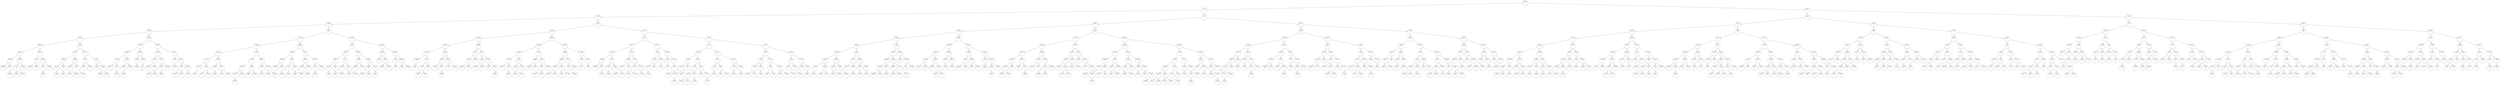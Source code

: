 digraph AVLTree {
    node477 [label="430.549\n(1)\n\n\n"];
    node478 [label="704.178\n(0)\n\n\n"];
    node479 [label="849.184\n(0)\n\n\n"];
    node480 [label="919.464\n(-1)\n\n\n"];
    node481 [label="963.058\n(0)\n\n\n"];
    node482 [label="984.451\n(0)\n\n\n"];
    node483 [label="988.152\n(0)\n\n\n"];
    node484 [label="994.202\n(0)\n\n\n"];
    node485 [label="998.455\n(-1)\n\n\n"];
    node486 [label="999.281\n(0)\n\n\n"];
    node485 -> node486;
    node487 [label="997.519\n(-1)\n\n\n"];
    node488 [label="996.615\n(0)\n\n\n"];
    node487 -> node488;
    node485 -> node487;
    node484 -> node485;
    node489 [label="988.964\n(1)\n\n\n"];
    node490 [label="991.277\n(0)\n\n\n"];
    node491 [label="992.744\n(0)\n\n\n"];
    node490 -> node491;
    node492 [label="990.774\n(0)\n\n\n"];
    node490 -> node492;
    node489 -> node490;
    node493 [label="988.864\n(0)\n\n\n"];
    node489 -> node493;
    node484 -> node489;
    node483 -> node484;
    node494 [label="986.581\n(-1)\n\n\n"];
    node495 [label="987.311\n(0)\n\n\n"];
    node496 [label="987.638\n(0)\n\n\n"];
    node495 -> node496;
    node497 [label="986.695\n(0)\n\n\n"];
    node495 -> node497;
    node494 -> node495;
    node498 [label="985.805\n(1)\n\n\n"];
    node499 [label="986.127\n(-1)\n\n\n"];
    node500 [label="986.037\n(0)\n\n\n"];
    node499 -> node500;
    node498 -> node499;
    node501 [label="984.862\n(0)\n\n\n"];
    node498 -> node501;
    node494 -> node498;
    node483 -> node494;
    node482 -> node483;
    node502 [label="974.789\n(0)\n\n\n"];
    node503 [label="981.703\n(0)\n\n\n"];
    node504 [label="982.799\n(0)\n\n\n"];
    node505 [label="984.125\n(-1)\n\n\n"];
    node506 [label="983.694\n(0)\n\n\n"];
    node505 -> node506;
    node504 -> node505;
    node507 [label="981.882\n(1)\n\n\n"];
    node508 [label="982.432\n(0)\n\n\n"];
    node507 -> node508;
    node504 -> node507;
    node503 -> node504;
    node509 [label="980.094\n(0)\n\n\n"];
    node510 [label="980.764\n(0)\n\n\n"];
    node511 [label="980.815\n(0)\n\n\n"];
    node510 -> node511;
    node512 [label="980.609\n(0)\n\n\n"];
    node510 -> node512;
    node509 -> node510;
    node513 [label="976.352\n(1)\n\n\n"];
    node514 [label="978.184\n(0)\n\n\n"];
    node513 -> node514;
    node509 -> node513;
    node503 -> node509;
    node502 -> node503;
    node515 [label="970.134\n(-1)\n\n\n"];
    node516 [label="972.315\n(0)\n\n\n"];
    node517 [label="972.802\n(0)\n\n\n"];
    node516 -> node517;
    node518 [label="970.858\n(0)\n\n\n"];
    node516 -> node518;
    node515 -> node516;
    node519 [label="966.17\n(-1)\n\n\n"];
    node520 [label="969.436\n(0)\n\n\n"];
    node519 -> node520;
    node521 [label="964.643\n(0)\n\n\n"];
    node522 [label="966.005\n(0)\n\n\n"];
    node521 -> node522;
    node523 [label="963.474\n(0)\n\n\n"];
    node521 -> node523;
    node519 -> node521;
    node515 -> node519;
    node502 -> node515;
    node482 -> node502;
    node481 -> node482;
    node524 [label="944.603\n(0)\n\n\n"];
    node525 [label="956.262\n(1)\n\n\n"];
    node526 [label="960.943\n(0)\n\n\n"];
    node527 [label="962.28\n(-1)\n\n\n"];
    node528 [label="962.315\n(0)\n\n\n"];
    node527 -> node528;
    node529 [label="961.513\n(1)\n\n\n"];
    node530 [label="961.716\n(0)\n\n\n"];
    node529 -> node530;
    node527 -> node529;
    node526 -> node527;
    node531 [label="958.595\n(1)\n\n\n"];
    node532 [label="960.939\n(-1)\n\n\n"];
    node533 [label="960.002\n(0)\n\n\n"];
    node532 -> node533;
    node531 -> node532;
    node534 [label="956.503\n(0)\n\n\n"];
    node531 -> node534;
    node526 -> node531;
    node525 -> node526;
    node535 [label="948.436\n(0)\n\n\n"];
    node536 [label="954.64\n(1)\n\n\n"];
    node537 [label="955.166\n(0)\n\n\n"];
    node536 -> node537;
    node535 -> node536;
    node538 [label="945.039\n(1)\n\n\n"];
    node539 [label="947\n(0)\n\n\n"];
    node538 -> node539;
    node535 -> node538;
    node525 -> node535;
    node524 -> node525;
    node540 [label="934.84\n(0)\n\n\n"];
    node541 [label="939.105\n(0)\n\n\n"];
    node542 [label="942.812\n(-1)\n\n\n"];
    node543 [label="944.316\n(0)\n\n\n"];
    node542 -> node543;
    node544 [label="940.027\n(0)\n\n\n"];
    node545 [label="942.3\n(0)\n\n\n"];
    node544 -> node545;
    node546 [label="939.846\n(0)\n\n\n"];
    node544 -> node546;
    node542 -> node544;
    node541 -> node542;
    node547 [label="937.784\n(1)\n\n\n"];
    node548 [label="938.081\n(1)\n\n\n"];
    node549 [label="938.261\n(0)\n\n\n"];
    node548 -> node549;
    node547 -> node548;
    node550 [label="936.659\n(0)\n\n\n"];
    node547 -> node550;
    node541 -> node547;
    node540 -> node541;
    node551 [label="932.77\n(-1)\n\n\n"];
    node552 [label="934.032\n(-1)\n\n\n"];
    node553 [label="933.408\n(0)\n\n\n"];
    node552 -> node553;
    node551 -> node552;
    node554 [label="925.27\n(0)\n\n\n"];
    node555 [label="931.655\n(0)\n\n\n"];
    node556 [label="932.269\n(0)\n\n\n"];
    node555 -> node556;
    node557 [label="930.903\n(0)\n\n\n"];
    node555 -> node557;
    node554 -> node555;
    node558 [label="920.345\n(1)\n\n\n"];
    node559 [label="920.823\n(0)\n\n\n"];
    node558 -> node559;
    node554 -> node558;
    node551 -> node554;
    node540 -> node551;
    node524 -> node540;
    node481 -> node524;
    node480 -> node481;
    node560 [label="883.921\n(1)\n\n\n"];
    node561 [label="896.271\n(1)\n\n\n"];
    node562 [label="909.648\n(-1)\n\n\n"];
    node563 [label="912.604\n(0)\n\n\n"];
    node564 [label="917.612\n(0)\n\n\n"];
    node565 [label="917.744\n(1)\n\n\n"];
    node566 [label="918.771\n(0)\n\n\n"];
    node565 -> node566;
    node564 -> node565;
    node567 [label="913.823\n(0)\n\n\n"];
    node568 [label="914.776\n(0)\n\n\n"];
    node567 -> node568;
    node569 [label="913.534\n(0)\n\n\n"];
    node567 -> node569;
    node564 -> node567;
    node563 -> node564;
    node570 [label="910.642\n(0)\n\n\n"];
    node571 [label="912.545\n(-1)\n\n\n"];
    node572 [label="911.552\n(0)\n\n\n"];
    node571 -> node572;
    node570 -> node571;
    node573 [label="910.079\n(0)\n\n\n"];
    node574 [label="910.481\n(0)\n\n\n"];
    node573 -> node574;
    node575 [label="909.694\n(0)\n\n\n"];
    node573 -> node575;
    node570 -> node573;
    node563 -> node570;
    node562 -> node563;
    node576 [label="905.574\n(1)\n\n\n"];
    node577 [label="907.476\n(1)\n\n\n"];
    node578 [label="908.26\n(1)\n\n\n"];
    node579 [label="909.197\n(-1)\n\n\n"];
    node580 [label="908.567\n(0)\n\n\n"];
    node579 -> node580;
    node578 -> node579;
    node581 [label="907.584\n(0)\n\n\n"];
    node578 -> node581;
    node577 -> node578;
    node582 [label="906.625\n(0)\n\n\n"];
    node583 [label="906.885\n(0)\n\n\n"];
    node582 -> node583;
    node584 [label="905.969\n(0)\n\n\n"];
    node582 -> node584;
    node577 -> node582;
    node576 -> node577;
    node585 [label="899.815\n(0)\n\n\n"];
    node586 [label="904.535\n(1)\n\n\n"];
    node587 [label="904.797\n(0)\n\n\n"];
    node586 -> node587;
    node585 -> node586;
    node588 [label="897.046\n(0)\n\n\n"];
    node589 [label="899.699\n(0)\n\n\n"];
    node588 -> node589;
    node590 [label="896.557\n(0)\n\n\n"];
    node588 -> node590;
    node585 -> node588;
    node576 -> node585;
    node562 -> node576;
    node561 -> node562;
    node591 [label="888.954\n(0)\n\n\n"];
    node592 [label="892.925\n(0)\n\n\n"];
    node593 [label="894.659\n(-1)\n\n\n"];
    node594 [label="894.796\n(0)\n\n\n"];
    node593 -> node594;
    node595 [label="893.249\n(1)\n\n\n"];
    node596 [label="894.493\n(0)\n\n\n"];
    node595 -> node596;
    node593 -> node595;
    node592 -> node593;
    node597 [label="890.83\n(0)\n\n\n"];
    node598 [label="891.417\n(1)\n\n\n"];
    node599 [label="892.729\n(0)\n\n\n"];
    node598 -> node599;
    node597 -> node598;
    node600 [label="890.229\n(0)\n\n\n"];
    node601 [label="890.669\n(0)\n\n\n"];
    node600 -> node601;
    node602 [label="889.612\n(0)\n\n\n"];
    node600 -> node602;
    node597 -> node600;
    node592 -> node597;
    node591 -> node592;
    node603 [label="887.79\n(0)\n\n\n"];
    node604 [label="888.064\n(1)\n\n\n"];
    node605 [label="888.688\n(-1)\n\n\n"];
    node606 [label="888.27\n(0)\n\n\n"];
    node605 -> node606;
    node604 -> node605;
    node607 [label="887.868\n(0)\n\n\n"];
    node604 -> node607;
    node603 -> node604;
    node608 [label="885.116\n(1)\n\n\n"];
    node609 [label="887.725\n(-1)\n\n\n"];
    node610 [label="885.551\n(0)\n\n\n"];
    node609 -> node610;
    node608 -> node609;
    node611 [label="884.882\n(0)\n\n\n"];
    node608 -> node611;
    node603 -> node608;
    node591 -> node603;
    node561 -> node591;
    node560 -> node561;
    node612 [label="857.038\n(1)\n\n\n"];
    node613 [label="870.499\n(0)\n\n\n"];
    node614 [label="880.738\n(0)\n\n\n"];
    node615 [label="883.117\n(0)\n\n\n"];
    node616 [label="883.395\n(1)\n\n\n"];
    node617 [label="883.741\n(0)\n\n\n"];
    node616 -> node617;
    node615 -> node616;
    node618 [label="881.373\n(0)\n\n\n"];
    node619 [label="882.368\n(0)\n\n\n"];
    node618 -> node619;
    node620 [label="880.783\n(0)\n\n\n"];
    node618 -> node620;
    node615 -> node618;
    node614 -> node615;
    node621 [label="877.277\n(-1)\n\n\n"];
    node622 [label="878.196\n(0)\n\n\n"];
    node621 -> node622;
    node623 [label="874.737\n(0)\n\n\n"];
    node624 [label="875.364\n(0)\n\n\n"];
    node623 -> node624;
    node625 [label="871.628\n(0)\n\n\n"];
    node623 -> node625;
    node621 -> node623;
    node614 -> node621;
    node613 -> node614;
    node626 [label="865.841\n(-1)\n\n\n"];
    node627 [label="867.286\n(0)\n\n\n"];
    node628 [label="869.299\n(0)\n\n\n"];
    node627 -> node628;
    node629 [label="866.345\n(0)\n\n\n"];
    node627 -> node629;
    node626 -> node627;
    node630 [label="861.46\n(0)\n\n\n"];
    node631 [label="863.446\n(0)\n\n\n"];
    node632 [label="864.615\n(0)\n\n\n"];
    node631 -> node632;
    node633 [label="861.931\n(0)\n\n\n"];
    node631 -> node633;
    node630 -> node631;
    node634 [label="861.362\n(-1)\n\n\n"];
    node635 [label="860.752\n(0)\n\n\n"];
    node634 -> node635;
    node630 -> node634;
    node626 -> node630;
    node613 -> node626;
    node612 -> node613;
    node636 [label="853.105\n(0)\n\n\n"];
    node637 [label="854.843\n(-1)\n\n\n"];
    node638 [label="855.02\n(0)\n\n\n"];
    node637 -> node638;
    node639 [label="854.436\n(0)\n\n\n"];
    node640 [label="854.685\n(0)\n\n\n"];
    node639 -> node640;
    node641 [label="854.416\n(0)\n\n\n"];
    node639 -> node641;
    node637 -> node639;
    node636 -> node637;
    node642 [label="850.992\n(0)\n\n\n"];
    node643 [label="852.42\n(-1)\n\n\n"];
    node644 [label="852.066\n(0)\n\n\n"];
    node643 -> node644;
    node642 -> node643;
    node645 [label="850.516\n(0)\n\n\n"];
    node646 [label="850.89\n(0)\n\n\n"];
    node645 -> node646;
    node647 [label="849.964\n(0)\n\n\n"];
    node645 -> node647;
    node642 -> node645;
    node636 -> node642;
    node612 -> node636;
    node560 -> node612;
    node480 -> node560;
    node479 -> node480;
    node648 [label="789.154\n(-1)\n\n\n"];
    node649 [label="822.84\n(0)\n\n\n"];
    node650 [label="834.788\n(0)\n\n\n"];
    node651 [label="841.344\n(0)\n\n\n"];
    node652 [label="846.239\n(-1)\n\n\n"];
    node653 [label="846.961\n(1)\n\n\n"];
    node654 [label="849.002\n(0)\n\n\n"];
    node653 -> node654;
    node652 -> node653;
    node655 [label="843.111\n(1)\n\n\n"];
    node656 [label="845.296\n(0)\n\n\n"];
    node657 [label="845.301\n(0)\n\n\n"];
    node656 -> node657;
    node658 [label="845.065\n(0)\n\n\n"];
    node656 -> node658;
    node655 -> node656;
    node659 [label="842.576\n(0)\n\n\n"];
    node655 -> node659;
    node652 -> node655;
    node651 -> node652;
    node660 [label="838.745\n(1)\n\n\n"];
    node661 [label="841.001\n(-1)\n\n\n"];
    node662 [label="841.078\n(0)\n\n\n"];
    node661 -> node662;
    node663 [label="839.415\n(1)\n\n\n"];
    node664 [label="839.858\n(0)\n\n\n"];
    node663 -> node664;
    node661 -> node663;
    node660 -> node661;
    node665 [label="836.361\n(0)\n\n\n"];
    node666 [label="836.914\n(0)\n\n\n"];
    node665 -> node666;
    node667 [label="835.765\n(0)\n\n\n"];
    node665 -> node667;
    node660 -> node665;
    node651 -> node660;
    node650 -> node651;
    node668 [label="829.089\n(-1)\n\n\n"];
    node669 [label="831.107\n(1)\n\n\n"];
    node670 [label="832.981\n(0)\n\n\n"];
    node671 [label="834.058\n(0)\n\n\n"];
    node670 -> node671;
    node672 [label="832.799\n(0)\n\n\n"];
    node670 -> node672;
    node669 -> node670;
    node673 [label="829.558\n(0)\n\n\n"];
    node669 -> node673;
    node668 -> node669;
    node674 [label="825.6\n(-1)\n\n\n"];
    node675 [label="827.139\n(0)\n\n\n"];
    node676 [label="827.985\n(0)\n\n\n"];
    node675 -> node676;
    node677 [label="826.286\n(0)\n\n\n"];
    node675 -> node677;
    node674 -> node675;
    node678 [label="824.048\n(-1)\n\n\n"];
    node679 [label="825.069\n(0)\n\n\n"];
    node678 -> node679;
    node680 [label="823.062\n(1)\n\n\n"];
    node681 [label="823.895\n(0)\n\n\n"];
    node680 -> node681;
    node678 -> node680;
    node674 -> node678;
    node668 -> node674;
    node650 -> node668;
    node649 -> node650;
    node682 [label="804.901\n(0)\n\n\n"];
    node683 [label="811.849\n(0)\n\n\n"];
    node684 [label="816.289\n(0)\n\n\n"];
    node685 [label="819.433\n(-1)\n\n\n"];
    node686 [label="821.276\n(0)\n\n\n"];
    node685 -> node686;
    node687 [label="816.467\n(-1)\n\n\n"];
    node688 [label="816.355\n(0)\n\n\n"];
    node687 -> node688;
    node685 -> node687;
    node684 -> node685;
    node689 [label="813.236\n(1)\n\n\n"];
    node690 [label="814.293\n(0)\n\n\n"];
    node691 [label="815.117\n(0)\n\n\n"];
    node690 -> node691;
    node692 [label="813.47\n(0)\n\n\n"];
    node690 -> node692;
    node689 -> node690;
    node693 [label="812.057\n(0)\n\n\n"];
    node689 -> node693;
    node684 -> node689;
    node683 -> node684;
    node694 [label="808.739\n(-1)\n\n\n"];
    node695 [label="809.691\n(0)\n\n\n"];
    node696 [label="810.093\n(0)\n\n\n"];
    node695 -> node696;
    node697 [label="809.321\n(0)\n\n\n"];
    node695 -> node697;
    node694 -> node695;
    node698 [label="805.351\n(1)\n\n\n"];
    node699 [label="806.79\n(0)\n\n\n"];
    node700 [label="807.441\n(0)\n\n\n"];
    node699 -> node700;
    node701 [label="805.609\n(0)\n\n\n"];
    node699 -> node701;
    node698 -> node699;
    node702 [label="804.969\n(0)\n\n\n"];
    node698 -> node702;
    node694 -> node698;
    node683 -> node694;
    node682 -> node683;
    node703 [label="792.341\n(1)\n\n\n"];
    node704 [label="796.458\n(0)\n\n\n"];
    node705 [label="800.228\n(0)\n\n\n"];
    node706 [label="804.094\n(0)\n\n\n"];
    node707 [label="804.246\n(0)\n\n\n"];
    node706 -> node707;
    node708 [label="802.738\n(0)\n\n\n"];
    node706 -> node708;
    node705 -> node706;
    node709 [label="797.491\n(0)\n\n\n"];
    node710 [label="798.537\n(0)\n\n\n"];
    node709 -> node710;
    node711 [label="797.295\n(0)\n\n\n"];
    node709 -> node711;
    node705 -> node709;
    node704 -> node705;
    node712 [label="794.119\n(1)\n\n\n"];
    node713 [label="795.556\n(1)\n\n\n"];
    node714 [label="796.126\n(0)\n\n\n"];
    node713 -> node714;
    node712 -> node713;
    node715 [label="794.061\n(0)\n\n\n"];
    node712 -> node715;
    node704 -> node712;
    node703 -> node704;
    node716 [label="790.604\n(0)\n\n\n"];
    node717 [label="790.984\n(1)\n\n\n"];
    node718 [label="792.077\n(0)\n\n\n"];
    node717 -> node718;
    node716 -> node717;
    node719 [label="790.03\n(1)\n\n\n"];
    node720 [label="790.375\n(0)\n\n\n"];
    node719 -> node720;
    node716 -> node719;
    node703 -> node716;
    node682 -> node703;
    node649 -> node682;
    node648 -> node649;
    node721 [label="757.189\n(-1)\n\n\n"];
    node722 [label="770.131\n(0)\n\n\n"];
    node723 [label="779.273\n(0)\n\n\n"];
    node724 [label="783.734\n(0)\n\n\n"];
    node725 [label="788.08\n(-1)\n\n\n"];
    node726 [label="788.408\n(0)\n\n\n"];
    node725 -> node726;
    node727 [label="787.671\n(1)\n\n\n"];
    node728 [label="787.852\n(0)\n\n\n"];
    node727 -> node728;
    node725 -> node727;
    node724 -> node725;
    node729 [label="783.021\n(1)\n\n\n"];
    node730 [label="783.258\n(1)\n\n\n"];
    node731 [label="783.476\n(0)\n\n\n"];
    node730 -> node731;
    node729 -> node730;
    node732 [label="782.066\n(0)\n\n\n"];
    node729 -> node732;
    node724 -> node729;
    node723 -> node724;
    node733 [label="774.325\n(0)\n\n\n"];
    node734 [label="776.883\n(0)\n\n\n"];
    node735 [label="778.902\n(0)\n\n\n"];
    node736 [label="778.929\n(0)\n\n\n"];
    node735 -> node736;
    node737 [label="777.986\n(0)\n\n\n"];
    node735 -> node737;
    node734 -> node735;
    node738 [label="774.78\n(0)\n\n\n"];
    node739 [label="774.912\n(0)\n\n\n"];
    node738 -> node739;
    node740 [label="774.506\n(0)\n\n\n"];
    node738 -> node740;
    node734 -> node738;
    node733 -> node734;
    node741 [label="773.242\n(-1)\n\n\n"];
    node742 [label="774.272\n(0)\n\n\n"];
    node741 -> node742;
    node743 [label="770.705\n(-1)\n\n\n"];
    node744 [label="770.383\n(0)\n\n\n"];
    node743 -> node744;
    node741 -> node743;
    node733 -> node741;
    node723 -> node733;
    node722 -> node723;
    node745 [label="762.708\n(1)\n\n\n"];
    node746 [label="765.296\n(1)\n\n\n"];
    node747 [label="765.531\n(1)\n\n\n"];
    node748 [label="767.45\n(-1)\n\n\n"];
    node749 [label="766.675\n(0)\n\n\n"];
    node748 -> node749;
    node747 -> node748;
    node750 [label="765.421\n(0)\n\n\n"];
    node747 -> node750;
    node746 -> node747;
    node751 [label="762.944\n(1)\n\n\n"];
    node752 [label="762.953\n(0)\n\n\n"];
    node751 -> node752;
    node746 -> node751;
    node745 -> node746;
    node753 [label="760.868\n(0)\n\n\n"];
    node754 [label="761.356\n(1)\n\n\n"];
    node755 [label="761.513\n(0)\n\n\n"];
    node754 -> node755;
    node753 -> node754;
    node756 [label="759.195\n(-1)\n\n\n"];
    node757 [label="758.116\n(0)\n\n\n"];
    node756 -> node757;
    node753 -> node756;
    node745 -> node753;
    node722 -> node745;
    node721 -> node722;
    node758 [label="729.383\n(1)\n\n\n"];
    node759 [label="741.141\n(1)\n\n\n"];
    node760 [label="750.33\n(0)\n\n\n"];
    node761 [label="756.085\n(-1)\n\n\n"];
    node762 [label="756.728\n(1)\n\n\n"];
    node763 [label="757.183\n(0)\n\n\n"];
    node762 -> node763;
    node761 -> node762;
    node764 [label="754.753\n(1)\n\n\n"];
    node765 [label="756.024\n(-1)\n\n\n"];
    node766 [label="755.785\n(0)\n\n\n"];
    node765 -> node766;
    node764 -> node765;
    node767 [label="750.993\n(0)\n\n\n"];
    node764 -> node767;
    node761 -> node764;
    node760 -> node761;
    node768 [label="743.362\n(0)\n\n\n"];
    node769 [label="744.255\n(0)\n\n\n"];
    node770 [label="747.459\n(0)\n\n\n"];
    node771 [label="750.256\n(0)\n\n\n"];
    node770 -> node771;
    node772 [label="746.721\n(0)\n\n\n"];
    node770 -> node772;
    node769 -> node770;
    node773 [label="743.562\n(1)\n\n\n"];
    node774 [label="743.756\n(0)\n\n\n"];
    node773 -> node774;
    node769 -> node773;
    node768 -> node769;
    node775 [label="742.035\n(-1)\n\n\n"];
    node776 [label="743.33\n(0)\n\n\n"];
    node775 -> node776;
    node777 [label="741.715\n(-1)\n\n\n"];
    node778 [label="741.704\n(0)\n\n\n"];
    node777 -> node778;
    node775 -> node777;
    node768 -> node775;
    node760 -> node768;
    node759 -> node760;
    node779 [label="735.413\n(0)\n\n\n"];
    node780 [label="740.152\n(0)\n\n\n"];
    node781 [label="740.87\n(-1)\n\n\n"];
    node782 [label="740.374\n(0)\n\n\n"];
    node781 -> node782;
    node780 -> node781;
    node783 [label="738.74\n(0)\n\n\n"];
    node784 [label="739.717\n(0)\n\n\n"];
    node783 -> node784;
    node785 [label="735.701\n(0)\n\n\n"];
    node783 -> node785;
    node780 -> node783;
    node779 -> node780;
    node786 [label="731.381\n(0)\n\n\n"];
    node787 [label="733.117\n(-1)\n\n\n"];
    node788 [label="731.643\n(0)\n\n\n"];
    node787 -> node788;
    node786 -> node787;
    node789 [label="730.009\n(-1)\n\n\n"];
    node790 [label="729.434\n(0)\n\n\n"];
    node789 -> node790;
    node786 -> node789;
    node779 -> node786;
    node759 -> node779;
    node758 -> node759;
    node791 [label="715.459\n(0)\n\n\n"];
    node792 [label="721.485\n(0)\n\n\n"];
    node793 [label="727.327\n(0)\n\n\n"];
    node794 [label="727.971\n(0)\n\n\n"];
    node795 [label="728.679\n(0)\n\n\n"];
    node794 -> node795;
    node796 [label="727.714\n(0)\n\n\n"];
    node794 -> node796;
    node793 -> node794;
    node797 [label="722.641\n(1)\n\n\n"];
    node798 [label="725.828\n(0)\n\n\n"];
    node797 -> node798;
    node793 -> node797;
    node792 -> node793;
    node799 [label="717.969\n(0)\n\n\n"];
    node800 [label="719.598\n(0)\n\n\n"];
    node801 [label="719.61\n(0)\n\n\n"];
    node800 -> node801;
    node802 [label="719.076\n(0)\n\n\n"];
    node800 -> node802;
    node799 -> node800;
    node803 [label="716.691\n(0)\n\n\n"];
    node804 [label="716.696\n(0)\n\n\n"];
    node803 -> node804;
    node805 [label="716.248\n(0)\n\n\n"];
    node803 -> node805;
    node799 -> node803;
    node792 -> node799;
    node791 -> node792;
    node806 [label="708.728\n(0)\n\n\n"];
    node807 [label="711.585\n(0)\n\n\n"];
    node808 [label="712.105\n(1)\n\n\n"];
    node809 [label="715.285\n(0)\n\n\n"];
    node808 -> node809;
    node807 -> node808;
    node810 [label="709.632\n(1)\n\n\n"];
    node811 [label="709.783\n(0)\n\n\n"];
    node810 -> node811;
    node807 -> node810;
    node806 -> node807;
    node812 [label="707.739\n(-1)\n\n\n"];
    node813 [label="708.639\n(0)\n\n\n"];
    node812 -> node813;
    node814 [label="706.48\n(1)\n\n\n"];
    node815 [label="706.887\n(0)\n\n\n"];
    node814 -> node815;
    node812 -> node814;
    node806 -> node812;
    node791 -> node806;
    node758 -> node791;
    node721 -> node758;
    node648 -> node721;
    node479 -> node648;
    node478 -> node479;
    node816 [label="551.772\n(1)\n\n\n"];
    node817 [label="647.397\n(-1)\n\n\n"];
    node818 [label="670.423\n(0)\n\n\n"];
    node819 [label="688.412\n(0)\n\n\n"];
    node820 [label="693.808\n(0)\n\n\n"];
    node821 [label="700.585\n(0)\n\n\n"];
    node822 [label="702.719\n(0)\n\n\n"];
    node823 [label="702.766\n(1)\n\n\n"];
    node824 [label="703.658\n(0)\n\n\n"];
    node823 -> node824;
    node822 -> node823;
    node825 [label="701.549\n(0)\n\n\n"];
    node826 [label="702.437\n(0)\n\n\n"];
    node825 -> node826;
    node827 [label="700.76\n(0)\n\n\n"];
    node825 -> node827;
    node822 -> node825;
    node821 -> node822;
    node828 [label="696.392\n(0)\n\n\n"];
    node829 [label="698.149\n(0)\n\n\n"];
    node830 [label="699.744\n(0)\n\n\n"];
    node829 -> node830;
    node831 [label="697.367\n(0)\n\n\n"];
    node829 -> node831;
    node828 -> node829;
    node832 [label="694.986\n(-1)\n\n\n"];
    node833 [label="694.462\n(0)\n\n\n"];
    node832 -> node833;
    node828 -> node832;
    node821 -> node828;
    node820 -> node821;
    node834 [label="691.51\n(0)\n\n\n"];
    node835 [label="693.241\n(-1)\n\n\n"];
    node836 [label="693.517\n(0)\n\n\n"];
    node835 -> node836;
    node837 [label="692.965\n(-1)\n\n\n"];
    node838 [label="692.483\n(0)\n\n\n"];
    node837 -> node838;
    node835 -> node837;
    node834 -> node835;
    node839 [label="690.999\n(0)\n\n\n"];
    node840 [label="691.051\n(1)\n\n\n"];
    node841 [label="691.445\n(0)\n\n\n"];
    node840 -> node841;
    node839 -> node840;
    node842 [label="690.897\n(-1)\n\n\n"];
    node843 [label="690.415\n(0)\n\n\n"];
    node842 -> node843;
    node839 -> node842;
    node834 -> node839;
    node820 -> node834;
    node819 -> node820;
    node844 [label="675.633\n(1)\n\n\n"];
    node845 [label="683.476\n(0)\n\n\n"];
    node846 [label="686.966\n(0)\n\n\n"];
    node847 [label="687.292\n(0)\n\n\n"];
    node848 [label="688.328\n(0)\n\n\n"];
    node847 -> node848;
    node849 [label="687.023\n(0)\n\n\n"];
    node847 -> node849;
    node846 -> node847;
    node850 [label="685.702\n(-1)\n\n\n"];
    node851 [label="683.914\n(0)\n\n\n"];
    node850 -> node851;
    node846 -> node850;
    node845 -> node846;
    node852 [label="678.283\n(0)\n\n\n"];
    node853 [label="682.935\n(0)\n\n\n"];
    node854 [label="682.936\n(0)\n\n\n"];
    node853 -> node854;
    node855 [label="682.801\n(0)\n\n\n"];
    node853 -> node855;
    node852 -> node853;
    node856 [label="677.76\n(1)\n\n\n"];
    node857 [label="677.924\n(0)\n\n\n"];
    node856 -> node857;
    node852 -> node856;
    node845 -> node852;
    node844 -> node845;
    node858 [label="674.584\n(-1)\n\n\n"];
    node859 [label="675.442\n(0)\n\n\n"];
    node858 -> node859;
    node860 [label="672.889\n(0)\n\n\n"];
    node861 [label="672.97\n(0)\n\n\n"];
    node860 -> node861;
    node862 [label="672.395\n(0)\n\n\n"];
    node860 -> node862;
    node858 -> node860;
    node844 -> node858;
    node819 -> node844;
    node818 -> node819;
    node863 [label="656.595\n(0)\n\n\n"];
    node864 [label="662.606\n(1)\n\n\n"];
    node865 [label="667.871\n(-1)\n\n\n"];
    node866 [label="668.5\n(0)\n\n\n"];
    node867 [label="669.227\n(0)\n\n\n"];
    node866 -> node867;
    node868 [label="668.279\n(0)\n\n\n"];
    node866 -> node868;
    node865 -> node866;
    node869 [label="666.269\n(-1)\n\n\n"];
    node870 [label="666.831\n(0)\n\n\n"];
    node869 -> node870;
    node871 [label="665.269\n(0)\n\n\n"];
    node872 [label="665.66\n(0)\n\n\n"];
    node871 -> node872;
    node873 [label="663.242\n(0)\n\n\n"];
    node871 -> node873;
    node869 -> node871;
    node865 -> node869;
    node864 -> node865;
    node874 [label="660.562\n(0)\n\n\n"];
    node875 [label="661.623\n(-1)\n\n\n"];
    node876 [label="661.574\n(0)\n\n\n"];
    node875 -> node876;
    node874 -> node875;
    node877 [label="658.671\n(1)\n\n\n"];
    node878 [label="660.202\n(0)\n\n\n"];
    node877 -> node878;
    node874 -> node877;
    node864 -> node874;
    node863 -> node864;
    node879 [label="652.187\n(-1)\n\n\n"];
    node880 [label="653.895\n(0)\n\n\n"];
    node881 [label="655.326\n(0)\n\n\n"];
    node882 [label="656.015\n(0)\n\n\n"];
    node881 -> node882;
    node883 [label="654.405\n(0)\n\n\n"];
    node881 -> node883;
    node880 -> node881;
    node884 [label="653.39\n(0)\n\n\n"];
    node885 [label="653.61\n(0)\n\n\n"];
    node884 -> node885;
    node886 [label="652.957\n(0)\n\n\n"];
    node884 -> node886;
    node880 -> node884;
    node879 -> node880;
    node887 [label="651.092\n(-1)\n\n\n"];
    node888 [label="651.103\n(1)\n\n\n"];
    node889 [label="651.865\n(0)\n\n\n"];
    node888 -> node889;
    node887 -> node888;
    node890 [label="649.523\n(1)\n\n\n"];
    node891 [label="649.858\n(-1)\n\n\n"];
    node892 [label="649.607\n(0)\n\n\n"];
    node891 -> node892;
    node890 -> node891;
    node893 [label="648.892\n(0)\n\n\n"];
    node890 -> node893;
    node887 -> node890;
    node879 -> node887;
    node863 -> node879;
    node818 -> node863;
    node817 -> node818;
    node894 [label="610.227\n(-1)\n\n\n"];
    node895 [label="622.252\n(0)\n\n\n"];
    node896 [label="635.083\n(0)\n\n\n"];
    node897 [label="637.201\n(0)\n\n\n"];
    node898 [label="639.238\n(1)\n\n\n"];
    node899 [label="645.297\n(0)\n\n\n"];
    node900 [label="646.609\n(0)\n\n\n"];
    node899 -> node900;
    node901 [label="641.985\n(0)\n\n\n"];
    node899 -> node901;
    node898 -> node899;
    node902 [label="638.309\n(0)\n\n\n"];
    node898 -> node902;
    node897 -> node898;
    node903 [label="636.321\n(-1)\n\n\n"];
    node904 [label="636.688\n(0)\n\n\n"];
    node903 -> node904;
    node905 [label="635.727\n(-1)\n\n\n"];
    node906 [label="635.466\n(0)\n\n\n"];
    node905 -> node906;
    node903 -> node905;
    node897 -> node903;
    node896 -> node897;
    node907 [label="626.409\n(0)\n\n\n"];
    node908 [label="628.346\n(-1)\n\n\n"];
    node909 [label="632.935\n(0)\n\n\n"];
    node908 -> node909;
    node910 [label="627.217\n(1)\n\n\n"];
    node911 [label="628.309\n(0)\n\n\n"];
    node910 -> node911;
    node908 -> node910;
    node907 -> node908;
    node912 [label="623.028\n(1)\n\n\n"];
    node913 [label="625.741\n(1)\n\n\n"];
    node914 [label="625.887\n(0)\n\n\n"];
    node913 -> node914;
    node912 -> node913;
    node915 [label="622.548\n(0)\n\n\n"];
    node912 -> node915;
    node907 -> node912;
    node896 -> node907;
    node895 -> node896;
    node916 [label="612.698\n(1)\n\n\n"];
    node917 [label="615.823\n(1)\n\n\n"];
    node918 [label="619.418\n(-1)\n\n\n"];
    node919 [label="620.477\n(0)\n\n\n"];
    node918 -> node919;
    node920 [label="618.349\n(0)\n\n\n"];
    node921 [label="619.323\n(0)\n\n\n"];
    node920 -> node921;
    node922 [label="615.987\n(0)\n\n\n"];
    node920 -> node922;
    node918 -> node920;
    node917 -> node918;
    node923 [label="614.683\n(0)\n\n\n"];
    node924 [label="615.119\n(0)\n\n\n"];
    node923 -> node924;
    node925 [label="612.794\n(0)\n\n\n"];
    node923 -> node925;
    node917 -> node923;
    node916 -> node917;
    node926 [label="612.172\n(-1)\n\n\n"];
    node927 [label="612.496\n(0)\n\n\n"];
    node926 -> node927;
    node928 [label="611.681\n(0)\n\n\n"];
    node929 [label="612.042\n(0)\n\n\n"];
    node928 -> node929;
    node930 [label="611.043\n(0)\n\n\n"];
    node928 -> node930;
    node926 -> node928;
    node916 -> node926;
    node895 -> node916;
    node894 -> node895;
    node931 [label="583.855\n(0)\n\n\n"];
    node932 [label="598.654\n(0)\n\n\n"];
    node933 [label="601.531\n(1)\n\n\n"];
    node934 [label="603.686\n(1)\n\n\n"];
    node935 [label="608.45\n(-1)\n\n\n"];
    node936 [label="608.949\n(0)\n\n\n"];
    node935 -> node936;
    node937 [label="606.581\n(-1)\n\n\n"];
    node938 [label="604.437\n(0)\n\n\n"];
    node937 -> node938;
    node935 -> node937;
    node934 -> node935;
    node939 [label="602.459\n(0)\n\n\n"];
    node940 [label="603.073\n(0)\n\n\n"];
    node939 -> node940;
    node941 [label="602.33\n(0)\n\n\n"];
    node939 -> node941;
    node934 -> node939;
    node933 -> node934;
    node942 [label="599.341\n(1)\n\n\n"];
    node943 [label="600.519\n(0)\n\n\n"];
    node944 [label="601.461\n(0)\n\n\n"];
    node943 -> node944;
    node945 [label="599.977\n(0)\n\n\n"];
    node943 -> node945;
    node942 -> node943;
    node946 [label="598.853\n(0)\n\n\n"];
    node942 -> node946;
    node933 -> node942;
    node932 -> node933;
    node947 [label="592.181\n(-1)\n\n\n"];
    node948 [label="595.082\n(1)\n\n\n"];
    node949 [label="597.366\n(0)\n\n\n"];
    node950 [label="598.003\n(0)\n\n\n"];
    node949 -> node950;
    node951 [label="595.183\n(0)\n\n\n"];
    node949 -> node951;
    node948 -> node949;
    node952 [label="592.414\n(0)\n\n\n"];
    node948 -> node952;
    node947 -> node948;
    node953 [label="589.693\n(-1)\n\n\n"];
    node954 [label="591.936\n(-1)\n\n\n"];
    node955 [label="590.572\n(0)\n\n\n"];
    node954 -> node955;
    node953 -> node954;
    node956 [label="586.704\n(-1)\n\n\n"];
    node957 [label="586.878\n(0)\n\n\n"];
    node956 -> node957;
    node958 [label="585.659\n(1)\n\n\n"];
    node959 [label="585.996\n(0)\n\n\n"];
    node958 -> node959;
    node956 -> node958;
    node953 -> node956;
    node947 -> node953;
    node932 -> node947;
    node931 -> node932;
    node960 [label="568.652\n(0)\n\n\n"];
    node961 [label="573.815\n(0)\n\n\n"];
    node962 [label="576.518\n(0)\n\n\n"];
    node963 [label="581.098\n(0)\n\n\n"];
    node964 [label="582.149\n(0)\n\n\n"];
    node965 [label="583.22\n(0)\n\n\n"];
    node964 -> node965;
    node966 [label="581.963\n(0)\n\n\n"];
    node964 -> node966;
    node963 -> node964;
    node967 [label="579.595\n(0)\n\n\n"];
    node968 [label="580.67\n(0)\n\n\n"];
    node967 -> node968;
    node969 [label="579.032\n(0)\n\n\n"];
    node967 -> node969;
    node963 -> node967;
    node962 -> node963;
    node970 [label="574.183\n(1)\n\n\n"];
    node971 [label="575.145\n(-1)\n\n\n"];
    node972 [label="575.038\n(0)\n\n\n"];
    node971 -> node972;
    node970 -> node971;
    node973 [label="573.83\n(0)\n\n\n"];
    node970 -> node973;
    node962 -> node970;
    node961 -> node962;
    node974 [label="572.072\n(-1)\n\n\n"];
    node975 [label="572.436\n(1)\n\n\n"];
    node976 [label="572.562\n(0)\n\n\n"];
    node975 -> node976;
    node974 -> node975;
    node977 [label="569.673\n(1)\n\n\n"];
    node978 [label="570.341\n(-1)\n\n\n"];
    node979 [label="569.994\n(0)\n\n\n"];
    node978 -> node979;
    node977 -> node978;
    node980 [label="569.287\n(0)\n\n\n"];
    node977 -> node980;
    node974 -> node977;
    node961 -> node974;
    node960 -> node961;
    node981 [label="565.573\n(-1)\n\n\n"];
    node982 [label="568.431\n(-1)\n\n\n"];
    node983 [label="568.518\n(0)\n\n\n"];
    node982 -> node983;
    node984 [label="568.152\n(-1)\n\n\n"];
    node985 [label="567.336\n(0)\n\n\n"];
    node984 -> node985;
    node982 -> node984;
    node981 -> node982;
    node986 [label="558.274\n(0)\n\n\n"];
    node987 [label="561.509\n(-1)\n\n\n"];
    node988 [label="563.281\n(0)\n\n\n"];
    node987 -> node988;
    node989 [label="558.974\n(1)\n\n\n"];
    node990 [label="559.258\n(0)\n\n\n"];
    node989 -> node990;
    node987 -> node989;
    node986 -> node987;
    node991 [label="553.683\n(1)\n\n\n"];
    node992 [label="557.787\n(-1)\n\n\n"];
    node993 [label="556.95\n(0)\n\n\n"];
    node992 -> node993;
    node991 -> node992;
    node994 [label="553.034\n(0)\n\n\n"];
    node991 -> node994;
    node986 -> node991;
    node981 -> node986;
    node960 -> node981;
    node931 -> node960;
    node894 -> node931;
    node817 -> node894;
    node816 -> node817;
    node995 [label="500.774\n(0)\n\n\n"];
    node996 [label="526.674\n(0)\n\n\n"];
    node997 [label="536.827\n(0)\n\n\n"];
    node998 [label="547.399\n(-1)\n\n\n"];
    node999 [label="551.311\n(0)\n\n\n"];
    node1000 [label="551.483\n(0)\n\n\n"];
    node1001 [label="551.735\n(0)\n\n\n"];
    node1000 -> node1001;
    node1002 [label="551.404\n(0)\n\n\n"];
    node1000 -> node1002;
    node999 -> node1000;
    node1003 [label="547.925\n(1)\n\n\n"];
    node1004 [label="548.055\n(0)\n\n\n"];
    node1003 -> node1004;
    node999 -> node1003;
    node998 -> node999;
    node1005 [label="539.355\n(-1)\n\n\n"];
    node1006 [label="540.054\n(1)\n\n\n"];
    node1007 [label="545.245\n(0)\n\n\n"];
    node1006 -> node1007;
    node1005 -> node1006;
    node1008 [label="537.739\n(1)\n\n\n"];
    node1009 [label="538.215\n(-1)\n\n\n"];
    node1010 [label="538.029\n(0)\n\n\n"];
    node1009 -> node1010;
    node1008 -> node1009;
    node1011 [label="537.477\n(0)\n\n\n"];
    node1008 -> node1011;
    node1005 -> node1008;
    node998 -> node1005;
    node997 -> node998;
    node1012 [label="533.055\n(0)\n\n\n"];
    node1013 [label="535.636\n(-1)\n\n\n"];
    node1014 [label="536.178\n(0)\n\n\n"];
    node1015 [label="536.349\n(0)\n\n\n"];
    node1014 -> node1015;
    node1016 [label="535.72\n(0)\n\n\n"];
    node1014 -> node1016;
    node1013 -> node1014;
    node1017 [label="535.092\n(-1)\n\n\n"];
    node1018 [label="535.106\n(0)\n\n\n"];
    node1017 -> node1018;
    node1019 [label="534.749\n(-1)\n\n\n"];
    node1020 [label="533.953\n(0)\n\n\n"];
    node1019 -> node1020;
    node1017 -> node1019;
    node1013 -> node1017;
    node1012 -> node1013;
    node1021 [label="529.9\n(-1)\n\n\n"];
    node1022 [label="531.087\n(1)\n\n\n"];
    node1023 [label="532.668\n(0)\n\n\n"];
    node1022 -> node1023;
    node1021 -> node1022;
    node1024 [label="528.508\n(1)\n\n\n"];
    node1025 [label="528.685\n(1)\n\n\n"];
    node1026 [label="529.539\n(0)\n\n\n"];
    node1025 -> node1026;
    node1024 -> node1025;
    node1027 [label="527.911\n(0)\n\n\n"];
    node1024 -> node1027;
    node1021 -> node1024;
    node1012 -> node1021;
    node997 -> node1012;
    node996 -> node997;
    node1028 [label="515.085\n(0)\n\n\n"];
    node1029 [label="524.383\n(-1)\n\n\n"];
    node1030 [label="525.43\n(1)\n\n\n"];
    node1031 [label="526.121\n(0)\n\n\n"];
    node1032 [label="526.657\n(0)\n\n\n"];
    node1031 -> node1032;
    node1033 [label="525.712\n(0)\n\n\n"];
    node1031 -> node1033;
    node1030 -> node1031;
    node1034 [label="525.092\n(0)\n\n\n"];
    node1030 -> node1034;
    node1029 -> node1030;
    node1035 [label="518.238\n(0)\n\n\n"];
    node1036 [label="523.029\n(-1)\n\n\n"];
    node1037 [label="523.785\n(0)\n\n\n"];
    node1036 -> node1037;
    node1038 [label="521.179\n(0)\n\n\n"];
    node1039 [label="522.668\n(0)\n\n\n"];
    node1038 -> node1039;
    node1040 [label="520.565\n(0)\n\n\n"];
    node1038 -> node1040;
    node1036 -> node1038;
    node1035 -> node1036;
    node1041 [label="516.951\n(-1)\n\n\n"];
    node1042 [label="518.124\n(0)\n\n\n"];
    node1041 -> node1042;
    node1043 [label="515.244\n(-1)\n\n\n"];
    node1044 [label="515.114\n(0)\n\n\n"];
    node1043 -> node1044;
    node1041 -> node1043;
    node1035 -> node1041;
    node1029 -> node1035;
    node1028 -> node1029;
    node1045 [label="505.063\n(1)\n\n\n"];
    node1046 [label="510.769\n(0)\n\n\n"];
    node1047 [label="512.615\n(-1)\n\n\n"];
    node1048 [label="514.743\n(0)\n\n\n"];
    node1047 -> node1048;
    node1049 [label="511.268\n(0)\n\n\n"];
    node1050 [label="511.79\n(0)\n\n\n"];
    node1049 -> node1050;
    node1051 [label="510.877\n(0)\n\n\n"];
    node1049 -> node1051;
    node1047 -> node1049;
    node1046 -> node1047;
    node1052 [label="510.619\n(-1)\n\n\n"];
    node1053 [label="510.666\n(0)\n\n\n"];
    node1052 -> node1053;
    node1054 [label="506.962\n(1)\n\n\n"];
    node1055 [label="508.193\n(0)\n\n\n"];
    node1054 -> node1055;
    node1052 -> node1054;
    node1046 -> node1052;
    node1045 -> node1046;
    node1056 [label="503.534\n(-1)\n\n\n"];
    node1057 [label="503.613\n(0)\n\n\n"];
    node1056 -> node1057;
    node1058 [label="503.137\n(-1)\n\n\n"];
    node1059 [label="502.62\n(0)\n\n\n"];
    node1058 -> node1059;
    node1056 -> node1058;
    node1045 -> node1056;
    node1028 -> node1045;
    node996 -> node1028;
    node995 -> node996;
    node1060 [label="455.401\n(1)\n\n\n"];
    node1061 [label="488.118\n(-1)\n\n\n"];
    node1062 [label="494.927\n(0)\n\n\n"];
    node1063 [label="497.579\n(1)\n\n\n"];
    node1064 [label="497.727\n(0)\n\n\n"];
    node1065 [label="498.052\n(0)\n\n\n"];
    node1064 -> node1065;
    node1066 [label="497.697\n(0)\n\n\n"];
    node1064 -> node1066;
    node1063 -> node1064;
    node1067 [label="497.24\n(0)\n\n\n"];
    node1063 -> node1067;
    node1062 -> node1063;
    node1068 [label="491.652\n(0)\n\n\n"];
    node1069 [label="494.65\n(-1)\n\n\n"];
    node1070 [label="493.651\n(0)\n\n\n"];
    node1069 -> node1070;
    node1068 -> node1069;
    node1071 [label="489.811\n(-1)\n\n\n"];
    node1072 [label="489.734\n(0)\n\n\n"];
    node1071 -> node1072;
    node1068 -> node1071;
    node1062 -> node1068;
    node1061 -> node1062;
    node1073 [label="471.538\n(0)\n\n\n"];
    node1074 [label="477.066\n(1)\n\n\n"];
    node1075 [label="485.324\n(0)\n\n\n"];
    node1076 [label="487.607\n(0)\n\n\n"];
    node1077 [label="487.793\n(0)\n\n\n"];
    node1076 -> node1077;
    node1078 [label="487.381\n(0)\n\n\n"];
    node1076 -> node1078;
    node1075 -> node1076;
    node1079 [label="478.553\n(1)\n\n\n"];
    node1080 [label="479.736\n(0)\n\n\n"];
    node1079 -> node1080;
    node1075 -> node1079;
    node1074 -> node1075;
    node1081 [label="474.648\n(0)\n\n\n"];
    node1082 [label="475.09\n(0)\n\n\n"];
    node1081 -> node1082;
    node1083 [label="471.87\n(0)\n\n\n"];
    node1081 -> node1083;
    node1074 -> node1081;
    node1073 -> node1074;
    node1084 [label="463.233\n(0)\n\n\n"];
    node1085 [label="468.301\n(0)\n\n\n"];
    node1086 [label="469.882\n(0)\n\n\n"];
    node1087 [label="470.944\n(0)\n\n\n"];
    node1086 -> node1087;
    node1088 [label="469.424\n(0)\n\n\n"];
    node1086 -> node1088;
    node1085 -> node1086;
    node1089 [label="467.454\n(-1)\n\n\n"];
    node1090 [label="463.6\n(0)\n\n\n"];
    node1089 -> node1090;
    node1085 -> node1089;
    node1084 -> node1085;
    node1091 [label="460.796\n(0)\n\n\n"];
    node1092 [label="461.85\n(1)\n\n\n"];
    node1093 [label="462.535\n(0)\n\n\n"];
    node1092 -> node1093;
    node1091 -> node1092;
    node1094 [label="458.504\n(0)\n\n\n"];
    node1095 [label="459.562\n(0)\n\n\n"];
    node1094 -> node1095;
    node1096 [label="458.032\n(0)\n\n\n"];
    node1094 -> node1096;
    node1091 -> node1094;
    node1084 -> node1091;
    node1073 -> node1084;
    node1061 -> node1073;
    node1060 -> node1061;
    node1097 [label="439.764\n(0)\n\n\n"];
    node1098 [label="443.926\n(0)\n\n\n"];
    node1099 [label="450.751\n(-1)\n\n\n"];
    node1100 [label="454.782\n(0)\n\n\n"];
    node1099 -> node1100;
    node1101 [label="444.831\n(-1)\n\n\n"];
    node1102 [label="444.602\n(0)\n\n\n"];
    node1101 -> node1102;
    node1099 -> node1101;
    node1098 -> node1099;
    node1103 [label="441.245\n(-1)\n\n\n"];
    node1104 [label="442.177\n(0)\n\n\n"];
    node1103 -> node1104;
    node1105 [label="440.794\n(-1)\n\n\n"];
    node1106 [label="440.298\n(0)\n\n\n"];
    node1105 -> node1106;
    node1103 -> node1105;
    node1098 -> node1103;
    node1097 -> node1098;
    node1107 [label="434.247\n(0)\n\n\n"];
    node1108 [label="435.233\n(0)\n\n\n"];
    node1109 [label="436.163\n(0)\n\n\n"];
    node1110 [label="439.665\n(0)\n\n\n"];
    node1109 -> node1110;
    node1111 [label="436.098\n(0)\n\n\n"];
    node1109 -> node1111;
    node1108 -> node1109;
    node1112 [label="435.167\n(-1)\n\n\n"];
    node1113 [label="434.261\n(0)\n\n\n"];
    node1112 -> node1113;
    node1108 -> node1112;
    node1107 -> node1108;
    node1114 [label="433.857\n(-1)\n\n\n"];
    node1115 [label="434.242\n(0)\n\n\n"];
    node1114 -> node1115;
    node1116 [label="431.656\n(1)\n\n\n"];
    node1117 [label="432.574\n(0)\n\n\n"];
    node1116 -> node1117;
    node1114 -> node1116;
    node1107 -> node1114;
    node1097 -> node1107;
    node1060 -> node1097;
    node995 -> node1060;
    node816 -> node995;
    node478 -> node816;
    node477 -> node478;
    node1118 [label="194.497\n(0)\n\n\n"];
    node1119 [label="292.484\n(0)\n\n\n"];
    node1120 [label="368.757\n(0)\n\n\n"];
    node1121 [label="395.045\n(0)\n\n\n"];
    node1122 [label="412.292\n(0)\n\n\n"];
    node1123 [label="420.034\n(0)\n\n\n"];
    node1124 [label="424.576\n(0)\n\n\n"];
    node1125 [label="426.829\n(0)\n\n\n"];
    node1126 [label="429.386\n(0)\n\n\n"];
    node1127 [label="430.074\n(0)\n\n\n"];
    node1126 -> node1127;
    node1128 [label="428.98\n(0)\n\n\n"];
    node1126 -> node1128;
    node1125 -> node1126;
    node1129 [label="425.973\n(1)\n\n\n"];
    node1130 [label="426.143\n(0)\n\n\n"];
    node1129 -> node1130;
    node1125 -> node1129;
    node1124 -> node1125;
    node1131 [label="421.985\n(-1)\n\n\n"];
    node1132 [label="422.116\n(0)\n\n\n"];
    node1131 -> node1132;
    node1133 [label="421.384\n(0)\n\n\n"];
    node1134 [label="421.942\n(0)\n\n\n"];
    node1133 -> node1134;
    node1135 [label="420.052\n(0)\n\n\n"];
    node1133 -> node1135;
    node1131 -> node1133;
    node1124 -> node1131;
    node1123 -> node1124;
    node1136 [label="416.404\n(0)\n\n\n"];
    node1137 [label="418.891\n(0)\n\n\n"];
    node1138 [label="419.805\n(1)\n\n\n"];
    node1139 [label="419.812\n(0)\n\n\n"];
    node1138 -> node1139;
    node1137 -> node1138;
    node1140 [label="418.875\n(-1)\n\n\n"];
    node1141 [label="418.622\n(0)\n\n\n"];
    node1140 -> node1141;
    node1137 -> node1140;
    node1136 -> node1137;
    node1142 [label="414.902\n(0)\n\n\n"];
    node1143 [label="416.254\n(-1)\n\n\n"];
    node1144 [label="415.518\n(0)\n\n\n"];
    node1143 -> node1144;
    node1142 -> node1143;
    node1145 [label="412.412\n(0)\n\n\n"];
    node1146 [label="414.571\n(0)\n\n\n"];
    node1145 -> node1146;
    node1147 [label="412.389\n(0)\n\n\n"];
    node1145 -> node1147;
    node1142 -> node1145;
    node1136 -> node1142;
    node1123 -> node1136;
    node1122 -> node1123;
    node1148 [label="406.728\n(1)\n\n\n"];
    node1149 [label="408.8\n(1)\n\n\n"];
    node1150 [label="410.33\n(-1)\n\n\n"];
    node1151 [label="411.504\n(0)\n\n\n"];
    node1150 -> node1151;
    node1152 [label="410.082\n(1)\n\n\n"];
    node1153 [label="410.213\n(0)\n\n\n"];
    node1152 -> node1153;
    node1150 -> node1152;
    node1149 -> node1150;
    node1154 [label="408.736\n(-1)\n\n\n"];
    node1155 [label="407.884\n(0)\n\n\n"];
    node1154 -> node1155;
    node1149 -> node1154;
    node1148 -> node1149;
    node1156 [label="404.042\n(0)\n\n\n"];
    node1157 [label="404.974\n(-1)\n\n\n"];
    node1158 [label="404.352\n(0)\n\n\n"];
    node1157 -> node1158;
    node1156 -> node1157;
    node1159 [label="398.591\n(0)\n\n\n"];
    node1160 [label="398.905\n(0)\n\n\n"];
    node1159 -> node1160;
    node1161 [label="398.22\n(0)\n\n\n"];
    node1159 -> node1161;
    node1156 -> node1159;
    node1148 -> node1156;
    node1122 -> node1148;
    node1121 -> node1122;
    node1162 [label="382.067\n(0)\n\n\n"];
    node1163 [label="384.978\n(1)\n\n\n"];
    node1164 [label="387.486\n(-1)\n\n\n"];
    node1165 [label="389.492\n(0)\n\n\n"];
    node1166 [label="392.112\n(0)\n\n\n"];
    node1165 -> node1166;
    node1167 [label="388.924\n(0)\n\n\n"];
    node1165 -> node1167;
    node1164 -> node1165;
    node1168 [label="385.749\n(1)\n\n\n"];
    node1169 [label="387.227\n(0)\n\n\n"];
    node1170 [label="387.275\n(0)\n\n\n"];
    node1169 -> node1170;
    node1171 [label="387.17\n(0)\n\n\n"];
    node1169 -> node1171;
    node1168 -> node1169;
    node1172 [label="385.609\n(0)\n\n\n"];
    node1168 -> node1172;
    node1164 -> node1168;
    node1163 -> node1164;
    node1173 [label="382.738\n(0)\n\n\n"];
    node1174 [label="382.971\n(1)\n\n\n"];
    node1175 [label="383.269\n(0)\n\n\n"];
    node1174 -> node1175;
    node1173 -> node1174;
    node1176 [label="382.323\n(-1)\n\n\n"];
    node1177 [label="382.277\n(0)\n\n\n"];
    node1176 -> node1177;
    node1173 -> node1176;
    node1163 -> node1173;
    node1162 -> node1163;
    node1178 [label="375.782\n(-1)\n\n\n"];
    node1179 [label="381.147\n(-1)\n\n\n"];
    node1180 [label="381.477\n(0)\n\n\n"];
    node1179 -> node1180;
    node1181 [label="378.565\n(1)\n\n\n"];
    node1182 [label="381.085\n(0)\n\n\n"];
    node1181 -> node1182;
    node1179 -> node1181;
    node1178 -> node1179;
    node1183 [label="371.98\n(0)\n\n\n"];
    node1184 [label="373.689\n(0)\n\n\n"];
    node1185 [label="374.64\n(0)\n\n\n"];
    node1186 [label="375.247\n(0)\n\n\n"];
    node1185 -> node1186;
    node1187 [label="374.079\n(0)\n\n\n"];
    node1185 -> node1187;
    node1184 -> node1185;
    node1188 [label="373.006\n(-1)\n\n\n"];
    node1189 [label="372.454\n(0)\n\n\n"];
    node1188 -> node1189;
    node1184 -> node1188;
    node1183 -> node1184;
    node1190 [label="370.504\n(1)\n\n\n"];
    node1191 [label="370.911\n(-1)\n\n\n"];
    node1192 [label="370.872\n(0)\n\n\n"];
    node1191 -> node1192;
    node1190 -> node1191;
    node1193 [label="369.739\n(0)\n\n\n"];
    node1190 -> node1193;
    node1183 -> node1190;
    node1178 -> node1183;
    node1162 -> node1178;
    node1121 -> node1162;
    node1120 -> node1121;
    node1194 [label="333.483\n(0)\n\n\n"];
    node1195 [label="351.411\n(0)\n\n\n"];
    node1196 [label="355.725\n(1)\n\n\n"];
    node1197 [label="359.931\n(1)\n\n\n"];
    node1198 [label="364.919\n(-1)\n\n\n"];
    node1199 [label="366.239\n(0)\n\n\n"];
    node1198 -> node1199;
    node1200 [label="360.923\n(1)\n\n\n"];
    node1201 [label="364.341\n(0)\n\n\n"];
    node1200 -> node1201;
    node1198 -> node1200;
    node1197 -> node1198;
    node1202 [label="358.995\n(0)\n\n\n"];
    node1203 [label="359.36\n(0)\n\n\n"];
    node1202 -> node1203;
    node1204 [label="356.019\n(0)\n\n\n"];
    node1202 -> node1204;
    node1197 -> node1202;
    node1196 -> node1197;
    node1205 [label="354.348\n(0)\n\n\n"];
    node1206 [label="355.607\n(-1)\n\n\n"];
    node1207 [label="354.43\n(0)\n\n\n"];
    node1206 -> node1207;
    node1205 -> node1206;
    node1208 [label="353.151\n(1)\n\n\n"];
    node1209 [label="353.372\n(0)\n\n\n"];
    node1208 -> node1209;
    node1205 -> node1208;
    node1196 -> node1205;
    node1195 -> node1196;
    node1210 [label="346.77\n(-1)\n\n\n"];
    node1211 [label="347.904\n(1)\n\n\n"];
    node1212 [label="350.252\n(-1)\n\n\n"];
    node1213 [label="348.807\n(0)\n\n\n"];
    node1212 -> node1213;
    node1211 -> node1212;
    node1214 [label="346.818\n(0)\n\n\n"];
    node1211 -> node1214;
    node1210 -> node1211;
    node1215 [label="339.591\n(0)\n\n\n"];
    node1216 [label="344.806\n(0)\n\n\n"];
    node1217 [label="345.546\n(-1)\n\n\n"];
    node1218 [label="344.811\n(0)\n\n\n"];
    node1217 -> node1218;
    node1216 -> node1217;
    node1219 [label="340.183\n(0)\n\n\n"];
    node1220 [label="341.439\n(0)\n\n\n"];
    node1219 -> node1220;
    node1221 [label="340.047\n(0)\n\n\n"];
    node1219 -> node1221;
    node1216 -> node1219;
    node1215 -> node1216;
    node1222 [label="336.038\n(1)\n\n\n"];
    node1223 [label="336.359\n(1)\n\n\n"];
    node1224 [label="337.32\n(0)\n\n\n"];
    node1223 -> node1224;
    node1222 -> node1223;
    node1225 [label="333.836\n(0)\n\n\n"];
    node1222 -> node1225;
    node1215 -> node1222;
    node1210 -> node1215;
    node1195 -> node1210;
    node1194 -> node1195;
    node1226 [label="311.204\n(0)\n\n\n"];
    node1227 [label="324.996\n(-1)\n\n\n"];
    node1228 [label="329.494\n(0)\n\n\n"];
    node1229 [label="332.211\n(0)\n\n\n"];
    node1230 [label="333.248\n(0)\n\n\n"];
    node1229 -> node1230;
    node1231 [label="330.082\n(0)\n\n\n"];
    node1229 -> node1231;
    node1228 -> node1229;
    node1232 [label="326.294\n(0)\n\n\n"];
    node1233 [label="328.116\n(0)\n\n\n"];
    node1232 -> node1233;
    node1234 [label="325.962\n(0)\n\n\n"];
    node1232 -> node1234;
    node1228 -> node1232;
    node1227 -> node1228;
    node1235 [label="315.381\n(0)\n\n\n"];
    node1236 [label="321.638\n(0)\n\n\n"];
    node1237 [label="322.235\n(0)\n\n\n"];
    node1238 [label="324.579\n(0)\n\n\n"];
    node1237 -> node1238;
    node1239 [label="321.782\n(0)\n\n\n"];
    node1237 -> node1239;
    node1236 -> node1237;
    node1240 [label="321.13\n(0)\n\n\n"];
    node1241 [label="321.318\n(0)\n\n\n"];
    node1240 -> node1241;
    node1242 [label="319.948\n(0)\n\n\n"];
    node1240 -> node1242;
    node1236 -> node1240;
    node1235 -> node1236;
    node1243 [label="315.028\n(-1)\n\n\n"];
    node1244 [label="315.105\n(0)\n\n\n"];
    node1243 -> node1244;
    node1245 [label="314.741\n(-1)\n\n\n"];
    node1246 [label="313.365\n(0)\n\n\n"];
    node1245 -> node1246;
    node1243 -> node1245;
    node1235 -> node1243;
    node1227 -> node1235;
    node1226 -> node1227;
    node1247 [label="306.359\n(0)\n\n\n"];
    node1248 [label="309.242\n(-1)\n\n\n"];
    node1249 [label="309.516\n(1)\n\n\n"];
    node1250 [label="310.926\n(0)\n\n\n"];
    node1249 -> node1250;
    node1248 -> node1249;
    node1251 [label="308.316\n(-1)\n\n\n"];
    node1252 [label="309.116\n(0)\n\n\n"];
    node1251 -> node1252;
    node1253 [label="306.621\n(1)\n\n\n"];
    node1254 [label="307.998\n(0)\n\n\n"];
    node1253 -> node1254;
    node1251 -> node1253;
    node1248 -> node1251;
    node1247 -> node1248;
    node1255 [label="301.738\n(0)\n\n\n"];
    node1256 [label="305.662\n(0)\n\n\n"];
    node1257 [label="305.683\n(1)\n\n\n"];
    node1258 [label="305.891\n(0)\n\n\n"];
    node1257 -> node1258;
    node1256 -> node1257;
    node1259 [label="303.901\n(0)\n\n\n"];
    node1260 [label="304.811\n(0)\n\n\n"];
    node1259 -> node1260;
    node1261 [label="303.124\n(0)\n\n\n"];
    node1259 -> node1261;
    node1256 -> node1259;
    node1255 -> node1256;
    node1262 [label="296.907\n(0)\n\n\n"];
    node1263 [label="301.075\n(-1)\n\n\n"];
    node1264 [label="297.487\n(0)\n\n\n"];
    node1263 -> node1264;
    node1262 -> node1263;
    node1265 [label="294.859\n(0)\n\n\n"];
    node1266 [label="296.074\n(0)\n\n\n"];
    node1265 -> node1266;
    node1267 [label="293.994\n(0)\n\n\n"];
    node1265 -> node1267;
    node1262 -> node1265;
    node1255 -> node1262;
    node1247 -> node1255;
    node1226 -> node1247;
    node1194 -> node1226;
    node1120 -> node1194;
    node1119 -> node1120;
    node1268 [label="247.248\n(-1)\n\n\n"];
    node1269 [label="269.509\n(0)\n\n\n"];
    node1270 [label="280.277\n(1)\n\n\n"];
    node1271 [label="289.141\n(-1)\n\n\n"];
    node1272 [label="291.238\n(0)\n\n\n"];
    node1273 [label="291.421\n(0)\n\n\n"];
    node1272 -> node1273;
    node1274 [label="290.533\n(0)\n\n\n"];
    node1272 -> node1274;
    node1271 -> node1272;
    node1275 [label="285.828\n(0)\n\n\n"];
    node1276 [label="288.878\n(0)\n\n\n"];
    node1277 [label="289.034\n(0)\n\n\n"];
    node1276 -> node1277;
    node1278 [label="286.773\n(0)\n\n\n"];
    node1276 -> node1278;
    node1275 -> node1276;
    node1279 [label="280.33\n(1)\n\n\n"];
    node1280 [label="283.464\n(0)\n\n\n"];
    node1279 -> node1280;
    node1275 -> node1279;
    node1271 -> node1275;
    node1270 -> node1271;
    node1281 [label="274.268\n(0)\n\n\n"];
    node1282 [label="276.277\n(-1)\n\n\n"];
    node1283 [label="275.198\n(0)\n\n\n"];
    node1282 -> node1283;
    node1281 -> node1282;
    node1284 [label="271.142\n(0)\n\n\n"];
    node1285 [label="272.463\n(0)\n\n\n"];
    node1284 -> node1285;
    node1286 [label="269.548\n(0)\n\n\n"];
    node1284 -> node1286;
    node1281 -> node1284;
    node1270 -> node1281;
    node1269 -> node1270;
    node1287 [label="259.61\n(0)\n\n\n"];
    node1288 [label="263.016\n(0)\n\n\n"];
    node1289 [label="268.179\n(0)\n\n\n"];
    node1290 [label="269.059\n(-1)\n\n\n"];
    node1291 [label="268.874\n(0)\n\n\n"];
    node1290 -> node1291;
    node1289 -> node1290;
    node1292 [label="266.693\n(0)\n\n\n"];
    node1293 [label="267.868\n(0)\n\n\n"];
    node1292 -> node1293;
    node1294 [label="264.117\n(0)\n\n\n"];
    node1292 -> node1294;
    node1289 -> node1292;
    node1288 -> node1289;
    node1295 [label="261.285\n(-1)\n\n\n"];
    node1296 [label="262.239\n(0)\n\n\n"];
    node1295 -> node1296;
    node1297 [label="259.695\n(1)\n\n\n"];
    node1298 [label="261.142\n(0)\n\n\n"];
    node1297 -> node1298;
    node1295 -> node1297;
    node1288 -> node1295;
    node1287 -> node1288;
    node1299 [label="252.446\n(1)\n\n\n"];
    node1300 [label="258.803\n(0)\n\n\n"];
    node1301 [label="258.927\n(1)\n\n\n"];
    node1302 [label="259.582\n(0)\n\n\n"];
    node1301 -> node1302;
    node1300 -> node1301;
    node1303 [label="252.611\n(1)\n\n\n"];
    node1304 [label="256.23\n(0)\n\n\n"];
    node1303 -> node1304;
    node1300 -> node1303;
    node1299 -> node1300;
    node1305 [label="249.191\n(0)\n\n\n"];
    node1306 [label="250.317\n(0)\n\n\n"];
    node1305 -> node1306;
    node1307 [label="248.275\n(0)\n\n\n"];
    node1305 -> node1307;
    node1299 -> node1305;
    node1287 -> node1299;
    node1269 -> node1287;
    node1268 -> node1269;
    node1308 [label="222.616\n(-1)\n\n\n"];
    node1309 [label="236.872\n(0)\n\n\n"];
    node1310 [label="241.543\n(0)\n\n\n"];
    node1311 [label="243.871\n(1)\n\n\n"];
    node1312 [label="245.042\n(0)\n\n\n"];
    node1313 [label="245.424\n(0)\n\n\n"];
    node1312 -> node1313;
    node1314 [label="244.962\n(0)\n\n\n"];
    node1312 -> node1314;
    node1311 -> node1312;
    node1315 [label="242.958\n(0)\n\n\n"];
    node1311 -> node1315;
    node1310 -> node1311;
    node1316 [label="239.542\n(0)\n\n\n"];
    node1317 [label="240.512\n(1)\n\n\n"];
    node1318 [label="241.42\n(0)\n\n\n"];
    node1317 -> node1318;
    node1316 -> node1317;
    node1319 [label="238.449\n(0)\n\n\n"];
    node1320 [label="238.883\n(0)\n\n\n"];
    node1319 -> node1320;
    node1321 [label="237.017\n(0)\n\n\n"];
    node1319 -> node1321;
    node1316 -> node1319;
    node1310 -> node1316;
    node1309 -> node1310;
    node1322 [label="232.292\n(0)\n\n\n"];
    node1323 [label="232.522\n(1)\n\n\n"];
    node1324 [label="234.987\n(1)\n\n\n"];
    node1325 [label="236.079\n(0)\n\n\n"];
    node1324 -> node1325;
    node1323 -> node1324;
    node1326 [label="232.355\n(0)\n\n\n"];
    node1323 -> node1326;
    node1322 -> node1323;
    node1327 [label="227.544\n(0)\n\n\n"];
    node1328 [label="228.087\n(0)\n\n\n"];
    node1329 [label="232.224\n(0)\n\n\n"];
    node1328 -> node1329;
    node1330 [label="228.069\n(0)\n\n\n"];
    node1328 -> node1330;
    node1327 -> node1328;
    node1331 [label="225.988\n(0)\n\n\n"];
    node1332 [label="227.517\n(0)\n\n\n"];
    node1331 -> node1332;
    node1333 [label="225.569\n(0)\n\n\n"];
    node1331 -> node1333;
    node1327 -> node1331;
    node1322 -> node1327;
    node1309 -> node1322;
    node1308 -> node1309;
    node1334 [label="209.224\n(-1)\n\n\n"];
    node1335 [label="214.5\n(0)\n\n\n"];
    node1336 [label="219.93\n(0)\n\n\n"];
    node1337 [label="221.142\n(1)\n\n\n"];
    node1338 [label="221.217\n(0)\n\n\n"];
    node1337 -> node1338;
    node1336 -> node1337;
    node1339 [label="214.945\n(0)\n\n\n"];
    node1340 [label="219.428\n(0)\n\n\n"];
    node1339 -> node1340;
    node1341 [label="214.905\n(0)\n\n\n"];
    node1339 -> node1341;
    node1336 -> node1339;
    node1335 -> node1336;
    node1342 [label="212.767\n(0)\n\n\n"];
    node1343 [label="214.283\n(-1)\n\n\n"];
    node1344 [label="214.054\n(0)\n\n\n"];
    node1343 -> node1344;
    node1342 -> node1343;
    node1345 [label="211.237\n(0)\n\n\n"];
    node1346 [label="212.54\n(0)\n\n\n"];
    node1345 -> node1346;
    node1347 [label="211.055\n(0)\n\n\n"];
    node1345 -> node1347;
    node1342 -> node1345;
    node1335 -> node1342;
    node1334 -> node1335;
    node1348 [label="200.404\n(0)\n\n\n"];
    node1349 [label="203.661\n(1)\n\n\n"];
    node1350 [label="205.242\n(0)\n\n\n"];
    node1351 [label="207.128\n(0)\n\n\n"];
    node1352 [label="209.077\n(0)\n\n\n"];
    node1351 -> node1352;
    node1353 [label="205.276\n(0)\n\n\n"];
    node1351 -> node1353;
    node1350 -> node1351;
    node1354 [label="204.743\n(-1)\n\n\n"];
    node1355 [label="203.919\n(0)\n\n\n"];
    node1354 -> node1355;
    node1350 -> node1354;
    node1349 -> node1350;
    node1356 [label="203.144\n(-1)\n\n\n"];
    node1357 [label="202.455\n(0)\n\n\n"];
    node1356 -> node1357;
    node1349 -> node1356;
    node1348 -> node1349;
    node1358 [label="197.894\n(0)\n\n\n"];
    node1359 [label="198.706\n(0)\n\n\n"];
    node1360 [label="199.378\n(1)\n\n\n"];
    node1361 [label="200.368\n(0)\n\n\n"];
    node1360 -> node1361;
    node1359 -> node1360;
    node1362 [label="198.479\n(1)\n\n\n"];
    node1363 [label="198.701\n(0)\n\n\n"];
    node1362 -> node1363;
    node1359 -> node1362;
    node1358 -> node1359;
    node1364 [label="196.327\n(-1)\n\n\n"];
    node1365 [label="197.316\n(0)\n\n\n"];
    node1364 -> node1365;
    node1366 [label="194.635\n(0)\n\n\n"];
    node1367 [label="195.439\n(0)\n\n\n"];
    node1366 -> node1367;
    node1368 [label="194.623\n(0)\n\n\n"];
    node1366 -> node1368;
    node1364 -> node1366;
    node1358 -> node1364;
    node1348 -> node1358;
    node1334 -> node1348;
    node1308 -> node1334;
    node1268 -> node1308;
    node1119 -> node1268;
    node1118 -> node1119;
    node1369 [label="122.963\n(-1)\n\n\n"];
    node1370 [label="177.788\n(-1)\n\n\n"];
    node1371 [label="186.751\n(0)\n\n\n"];
    node1372 [label="190.72\n(0)\n\n\n"];
    node1373 [label="193.199\n(-1)\n\n\n"];
    node1374 [label="193.671\n(0)\n\n\n"];
    node1373 -> node1374;
    node1375 [label="191.523\n(1)\n\n\n"];
    node1376 [label="191.769\n(0)\n\n\n"];
    node1375 -> node1376;
    node1373 -> node1375;
    node1372 -> node1373;
    node1377 [label="188.969\n(0)\n\n\n"];
    node1378 [label="188.997\n(1)\n\n\n"];
    node1379 [label="189.533\n(0)\n\n\n"];
    node1378 -> node1379;
    node1377 -> node1378;
    node1380 [label="187.469\n(0)\n\n\n"];
    node1381 [label="187.836\n(0)\n\n\n"];
    node1380 -> node1381;
    node1382 [label="187.316\n(0)\n\n\n"];
    node1380 -> node1382;
    node1377 -> node1380;
    node1372 -> node1377;
    node1371 -> node1372;
    node1383 [label="182.757\n(0)\n\n\n"];
    node1384 [label="184.906\n(0)\n\n\n"];
    node1385 [label="185.414\n(-1)\n\n\n"];
    node1386 [label="185.294\n(0)\n\n\n"];
    node1385 -> node1386;
    node1384 -> node1385;
    node1387 [label="183.646\n(1)\n\n\n"];
    node1388 [label="184.204\n(0)\n\n\n"];
    node1387 -> node1388;
    node1384 -> node1387;
    node1383 -> node1384;
    node1389 [label="178.8\n(0)\n\n\n"];
    node1390 [label="180.367\n(-1)\n\n\n"];
    node1391 [label="178.941\n(0)\n\n\n"];
    node1390 -> node1391;
    node1389 -> node1390;
    node1392 [label="177.923\n(1)\n\n\n"];
    node1393 [label="178.298\n(0)\n\n\n"];
    node1392 -> node1393;
    node1389 -> node1392;
    node1383 -> node1389;
    node1371 -> node1383;
    node1370 -> node1371;
    node1394 [label="156.144\n(0)\n\n\n"];
    node1395 [label="161.774\n(1)\n\n\n"];
    node1396 [label="169.072\n(0)\n\n\n"];
    node1397 [label="172.383\n(1)\n\n\n"];
    node1398 [label="172.909\n(1)\n\n\n"];
    node1399 [label="176.291\n(0)\n\n\n"];
    node1398 -> node1399;
    node1397 -> node1398;
    node1400 [label="169.823\n(0)\n\n\n"];
    node1397 -> node1400;
    node1396 -> node1397;
    node1401 [label="166.433\n(0)\n\n\n"];
    node1402 [label="167.836\n(-1)\n\n\n"];
    node1403 [label="167.685\n(0)\n\n\n"];
    node1402 -> node1403;
    node1401 -> node1402;
    node1404 [label="164.464\n(0)\n\n\n"];
    node1405 [label="165.008\n(0)\n\n\n"];
    node1404 -> node1405;
    node1406 [label="164.458\n(0)\n\n\n"];
    node1404 -> node1406;
    node1401 -> node1404;
    node1396 -> node1401;
    node1395 -> node1396;
    node1407 [label="157.259\n(1)\n\n\n"];
    node1408 [label="159.132\n(0)\n\n\n"];
    node1409 [label="159.243\n(0)\n\n\n"];
    node1408 -> node1409;
    node1410 [label="158.565\n(0)\n\n\n"];
    node1408 -> node1410;
    node1407 -> node1408;
    node1411 [label="157.155\n(0)\n\n\n"];
    node1407 -> node1411;
    node1395 -> node1407;
    node1394 -> node1395;
    node1412 [label="136.753\n(0)\n\n\n"];
    node1413 [label="150.374\n(-1)\n\n\n"];
    node1414 [label="153.52\n(0)\n\n\n"];
    node1415 [label="155.319\n(0)\n\n\n"];
    node1414 -> node1415;
    node1416 [label="152.606\n(0)\n\n\n"];
    node1414 -> node1416;
    node1413 -> node1414;
    node1417 [label="143.823\n(0)\n\n\n"];
    node1418 [label="146.521\n(1)\n\n\n"];
    node1419 [label="147.847\n(0)\n\n\n"];
    node1418 -> node1419;
    node1417 -> node1418;
    node1420 [label="140.682\n(1)\n\n\n"];
    node1421 [label="141.778\n(0)\n\n\n"];
    node1420 -> node1421;
    node1417 -> node1420;
    node1413 -> node1417;
    node1412 -> node1413;
    node1422 [label="128.975\n(0)\n\n\n"];
    node1423 [label="132.854\n(-1)\n\n\n"];
    node1424 [label="133.02\n(0)\n\n\n"];
    node1423 -> node1424;
    node1425 [label="130.145\n(-1)\n\n\n"];
    node1426 [label="129.796\n(0)\n\n\n"];
    node1425 -> node1426;
    node1423 -> node1425;
    node1422 -> node1423;
    node1427 [label="125.121\n(1)\n\n\n"];
    node1428 [label="127.014\n(0)\n\n\n"];
    node1429 [label="128.665\n(0)\n\n\n"];
    node1428 -> node1429;
    node1430 [label="126.635\n(0)\n\n\n"];
    node1428 -> node1430;
    node1427 -> node1428;
    node1431 [label="123.236\n(0)\n\n\n"];
    node1427 -> node1431;
    node1422 -> node1427;
    node1412 -> node1422;
    node1394 -> node1412;
    node1370 -> node1394;
    node1369 -> node1370;
    node1432 [label="40.4828\n(1)\n\n\n"];
    node1433 [label="84.2281\n(0)\n\n\n"];
    node1434 [label="106.823\n(0)\n\n\n"];
    node1435 [label="114.562\n(0)\n\n\n"];
    node1436 [label="118.631\n(0)\n\n\n"];
    node1437 [label="119.259\n(1)\n\n\n"];
    node1438 [label="119.81\n(1)\n\n\n"];
    node1439 [label="122.025\n(0)\n\n\n"];
    node1438 -> node1439;
    node1437 -> node1438;
    node1440 [label="119.23\n(0)\n\n\n"];
    node1437 -> node1440;
    node1436 -> node1437;
    node1441 [label="117.845\n(-1)\n\n\n"];
    node1442 [label="118.031\n(0)\n\n\n"];
    node1441 -> node1442;
    node1443 [label="114.767\n(0)\n\n\n"];
    node1444 [label="117.746\n(0)\n\n\n"];
    node1443 -> node1444;
    node1445 [label="114.743\n(0)\n\n\n"];
    node1443 -> node1445;
    node1441 -> node1443;
    node1436 -> node1441;
    node1435 -> node1436;
    node1446 [label="109.491\n(0)\n\n\n"];
    node1447 [label="112.6\n(0)\n\n\n"];
    node1448 [label="113.253\n(-1)\n\n\n"];
    node1449 [label="113.019\n(0)\n\n\n"];
    node1448 -> node1449;
    node1447 -> node1448;
    node1450 [label="111.479\n(0)\n\n\n"];
    node1451 [label="112.554\n(0)\n\n\n"];
    node1450 -> node1451;
    node1452 [label="110.736\n(0)\n\n\n"];
    node1450 -> node1452;
    node1447 -> node1450;
    node1446 -> node1447;
    node1453 [label="109.07\n(-1)\n\n\n"];
    node1454 [label="109.117\n(0)\n\n\n"];
    node1453 -> node1454;
    node1455 [label="107.725\n(-1)\n\n\n"];
    node1456 [label="106.859\n(0)\n\n\n"];
    node1455 -> node1456;
    node1453 -> node1455;
    node1446 -> node1453;
    node1435 -> node1446;
    node1434 -> node1435;
    node1457 [label="98.0831\n(0)\n\n\n"];
    node1458 [label="104.284\n(-1)\n\n\n"];
    node1459 [label="104.469\n(1)\n\n\n"];
    node1460 [label="106.363\n(0)\n\n\n"];
    node1459 -> node1460;
    node1458 -> node1459;
    node1461 [label="101.836\n(1)\n\n\n"];
    node1462 [label="103.57\n(1)\n\n\n"];
    node1463 [label="104.265\n(0)\n\n\n"];
    node1462 -> node1463;
    node1461 -> node1462;
    node1464 [label="99.0027\n(0)\n\n\n"];
    node1461 -> node1464;
    node1458 -> node1461;
    node1457 -> node1458;
    node1465 [label="88.8041\n(1)\n\n\n"];
    node1466 [label="93.0284\n(0)\n\n\n"];
    node1467 [label="95.079\n(0)\n\n\n"];
    node1468 [label="95.9632\n(0)\n\n\n"];
    node1467 -> node1468;
    node1469 [label="94.7789\n(0)\n\n\n"];
    node1467 -> node1469;
    node1466 -> node1467;
    node1470 [label="91.2152\n(0)\n\n\n"];
    node1471 [label="91.5276\n(0)\n\n\n"];
    node1470 -> node1471;
    node1472 [label="89.4627\n(0)\n\n\n"];
    node1470 -> node1472;
    node1466 -> node1470;
    node1465 -> node1466;
    node1473 [label="88.1012\n(0)\n\n\n"];
    node1474 [label="88.5742\n(0)\n\n\n"];
    node1473 -> node1474;
    node1475 [label="85.6309\n(0)\n\n\n"];
    node1473 -> node1475;
    node1465 -> node1473;
    node1457 -> node1465;
    node1434 -> node1457;
    node1433 -> node1434;
    node1476 [label="60.2542\n(0)\n\n\n"];
    node1477 [label="69.2611\n(0)\n\n\n"];
    node1478 [label="72.2112\n(1)\n\n\n"];
    node1479 [label="75.2692\n(1)\n\n\n"];
    node1480 [label="82.7634\n(0)\n\n\n"];
    node1481 [label="83.9614\n(0)\n\n\n"];
    node1480 -> node1481;
    node1482 [label="82.639\n(0)\n\n\n"];
    node1480 -> node1482;
    node1479 -> node1480;
    node1483 [label="72.2424\n(0)\n\n\n"];
    node1479 -> node1483;
    node1478 -> node1479;
    node1484 [label="69.6734\n(1)\n\n\n"];
    node1485 [label="72.0088\n(0)\n\n\n"];
    node1484 -> node1485;
    node1478 -> node1484;
    node1477 -> node1478;
    node1486 [label="67.7082\n(-1)\n\n\n"];
    node1487 [label="68.4086\n(0)\n\n\n"];
    node1488 [label="68.8539\n(0)\n\n\n"];
    node1487 -> node1488;
    node1489 [label="67.9963\n(0)\n\n\n"];
    node1487 -> node1489;
    node1486 -> node1487;
    node1490 [label="63.759\n(-1)\n\n\n"];
    node1491 [label="65.1686\n(0)\n\n\n"];
    node1490 -> node1491;
    node1492 [label="61.0532\n(1)\n\n\n"];
    node1493 [label="62.7826\n(0)\n\n\n"];
    node1492 -> node1493;
    node1490 -> node1492;
    node1486 -> node1490;
    node1477 -> node1486;
    node1476 -> node1477;
    node1494 [label="50.1842\n(0)\n\n\n"];
    node1495 [label="52.5584\n(0)\n\n\n"];
    node1496 [label="58.8229\n(0)\n\n\n"];
    node1497 [label="59.4923\n(1)\n\n\n"];
    node1498 [label="60.1829\n(0)\n\n\n"];
    node1497 -> node1498;
    node1496 -> node1497;
    node1499 [label="57.7199\n(0)\n\n\n"];
    node1500 [label="58.5417\n(0)\n\n\n"];
    node1499 -> node1500;
    node1501 [label="55.4695\n(0)\n\n\n"];
    node1499 -> node1501;
    node1496 -> node1499;
    node1495 -> node1496;
    node1502 [label="50.909\n(-1)\n\n\n"];
    node1503 [label="52.1117\n(0)\n\n\n"];
    node1502 -> node1503;
    node1504 [label="50.4812\n(1)\n\n\n"];
    node1505 [label="50.8729\n(0)\n\n\n"];
    node1504 -> node1505;
    node1502 -> node1504;
    node1495 -> node1502;
    node1494 -> node1495;
    node1506 [label="47.7681\n(-1)\n\n\n"];
    node1507 [label="49.1252\n(0)\n\n\n"];
    node1508 [label="49.5422\n(0)\n\n\n"];
    node1507 -> node1508;
    node1509 [label="48.1683\n(0)\n\n\n"];
    node1507 -> node1509;
    node1506 -> node1507;
    node1510 [label="43.709\n(1)\n\n\n"];
    node1511 [label="46.0414\n(0)\n\n\n"];
    node1512 [label="47.7024\n(0)\n\n\n"];
    node1511 -> node1512;
    node1513 [label="45.2054\n(0)\n\n\n"];
    node1511 -> node1513;
    node1510 -> node1511;
    node1514 [label="43.4654\n(0)\n\n\n"];
    node1510 -> node1514;
    node1506 -> node1510;
    node1494 -> node1506;
    node1476 -> node1494;
    node1433 -> node1476;
    node1432 -> node1433;
    node1515 [label="22.4059\n(0)\n\n\n"];
    node1516 [label="28.4372\n(0)\n\n\n"];
    node1517 [label="36.5214\n(0)\n\n\n"];
    node1518 [label="39.4207\n(-1)\n\n\n"];
    node1519 [label="40.4364\n(0)\n\n\n"];
    node1518 -> node1519;
    node1520 [label="37.4229\n(1)\n\n\n"];
    node1521 [label="38.9052\n(0)\n\n\n"];
    node1520 -> node1521;
    node1518 -> node1520;
    node1517 -> node1518;
    node1522 [label="33.8158\n(0)\n\n\n"];
    node1523 [label="34.1818\n(0)\n\n\n"];
    node1524 [label="34.6573\n(0)\n\n\n"];
    node1523 -> node1524;
    node1525 [label="34.0769\n(0)\n\n\n"];
    node1523 -> node1525;
    node1522 -> node1523;
    node1526 [label="29.5393\n(-1)\n\n\n"];
    node1527 [label="28.7638\n(0)\n\n\n"];
    node1526 -> node1527;
    node1522 -> node1526;
    node1517 -> node1522;
    node1516 -> node1517;
    node1528 [label="25.9895\n(1)\n\n\n"];
    node1529 [label="27.4212\n(-1)\n\n\n"];
    node1530 [label="28.0411\n(0)\n\n\n"];
    node1529 -> node1530;
    node1531 [label="27.3089\n(-1)\n\n\n"];
    node1532 [label="26.0252\n(0)\n\n\n"];
    node1531 -> node1532;
    node1529 -> node1531;
    node1528 -> node1529;
    node1533 [label="25.9181\n(-1)\n\n\n"];
    node1534 [label="25.7403\n(0)\n\n\n"];
    node1533 -> node1534;
    node1528 -> node1533;
    node1516 -> node1528;
    node1515 -> node1516;
    node1535 [label="11.8877\n(0)\n\n\n"];
    node1536 [label="16.9863\n(0)\n\n\n"];
    node1537 [label="18.4648\n(1)\n\n\n"];
    node1538 [label="20.198\n(0)\n\n\n"];
    node1539 [label="21.3561\n(0)\n\n\n"];
    node1538 -> node1539;
    node1540 [label="19.5145\n(0)\n\n\n"];
    node1538 -> node1540;
    node1537 -> node1538;
    node1541 [label="17.0726\n(0)\n\n\n"];
    node1537 -> node1541;
    node1536 -> node1537;
    node1542 [label="14.1374\n(0)\n\n\n"];
    node1543 [label="14.782\n(1)\n\n\n"];
    node1544 [label="16.6042\n(0)\n\n\n"];
    node1543 -> node1544;
    node1542 -> node1543;
    node1545 [label="12.8145\n(1)\n\n\n"];
    node1546 [label="13.3363\n(0)\n\n\n"];
    node1545 -> node1546;
    node1542 -> node1545;
    node1536 -> node1542;
    node1535 -> node1536;
    node1547 [label="8.51191\n(0)\n\n\n"];
    node1548 [label="9.94289\n(1)\n\n\n"];
    node1549 [label="10.4412\n(1)\n\n\n"];
    node1550 [label="11.7691\n(0)\n\n\n"];
    node1549 -> node1550;
    node1548 -> node1549;
    node1551 [label="8.83657\n(0)\n\n\n"];
    node1548 -> node1551;
    node1547 -> node1548;
    node1552 [label="1.27039\n(0)\n\n\n"];
    node1553 [label="3.93274\n(1)\n\n\n"];
    node1554 [label="4.70052\n(0)\n\n\n"];
    node1553 -> node1554;
    node1552 -> node1553;
    node1555 [label="0.119945\n(1)\n\n\n"];
    node1556 [label="0.936586\n(0)\n\n\n"];
    node1555 -> node1556;
    node1552 -> node1555;
    node1547 -> node1552;
    node1535 -> node1547;
    node1515 -> node1535;
    node1432 -> node1515;
    node1369 -> node1432;
    node1118 -> node1369;
    node477 -> node1118;
}
